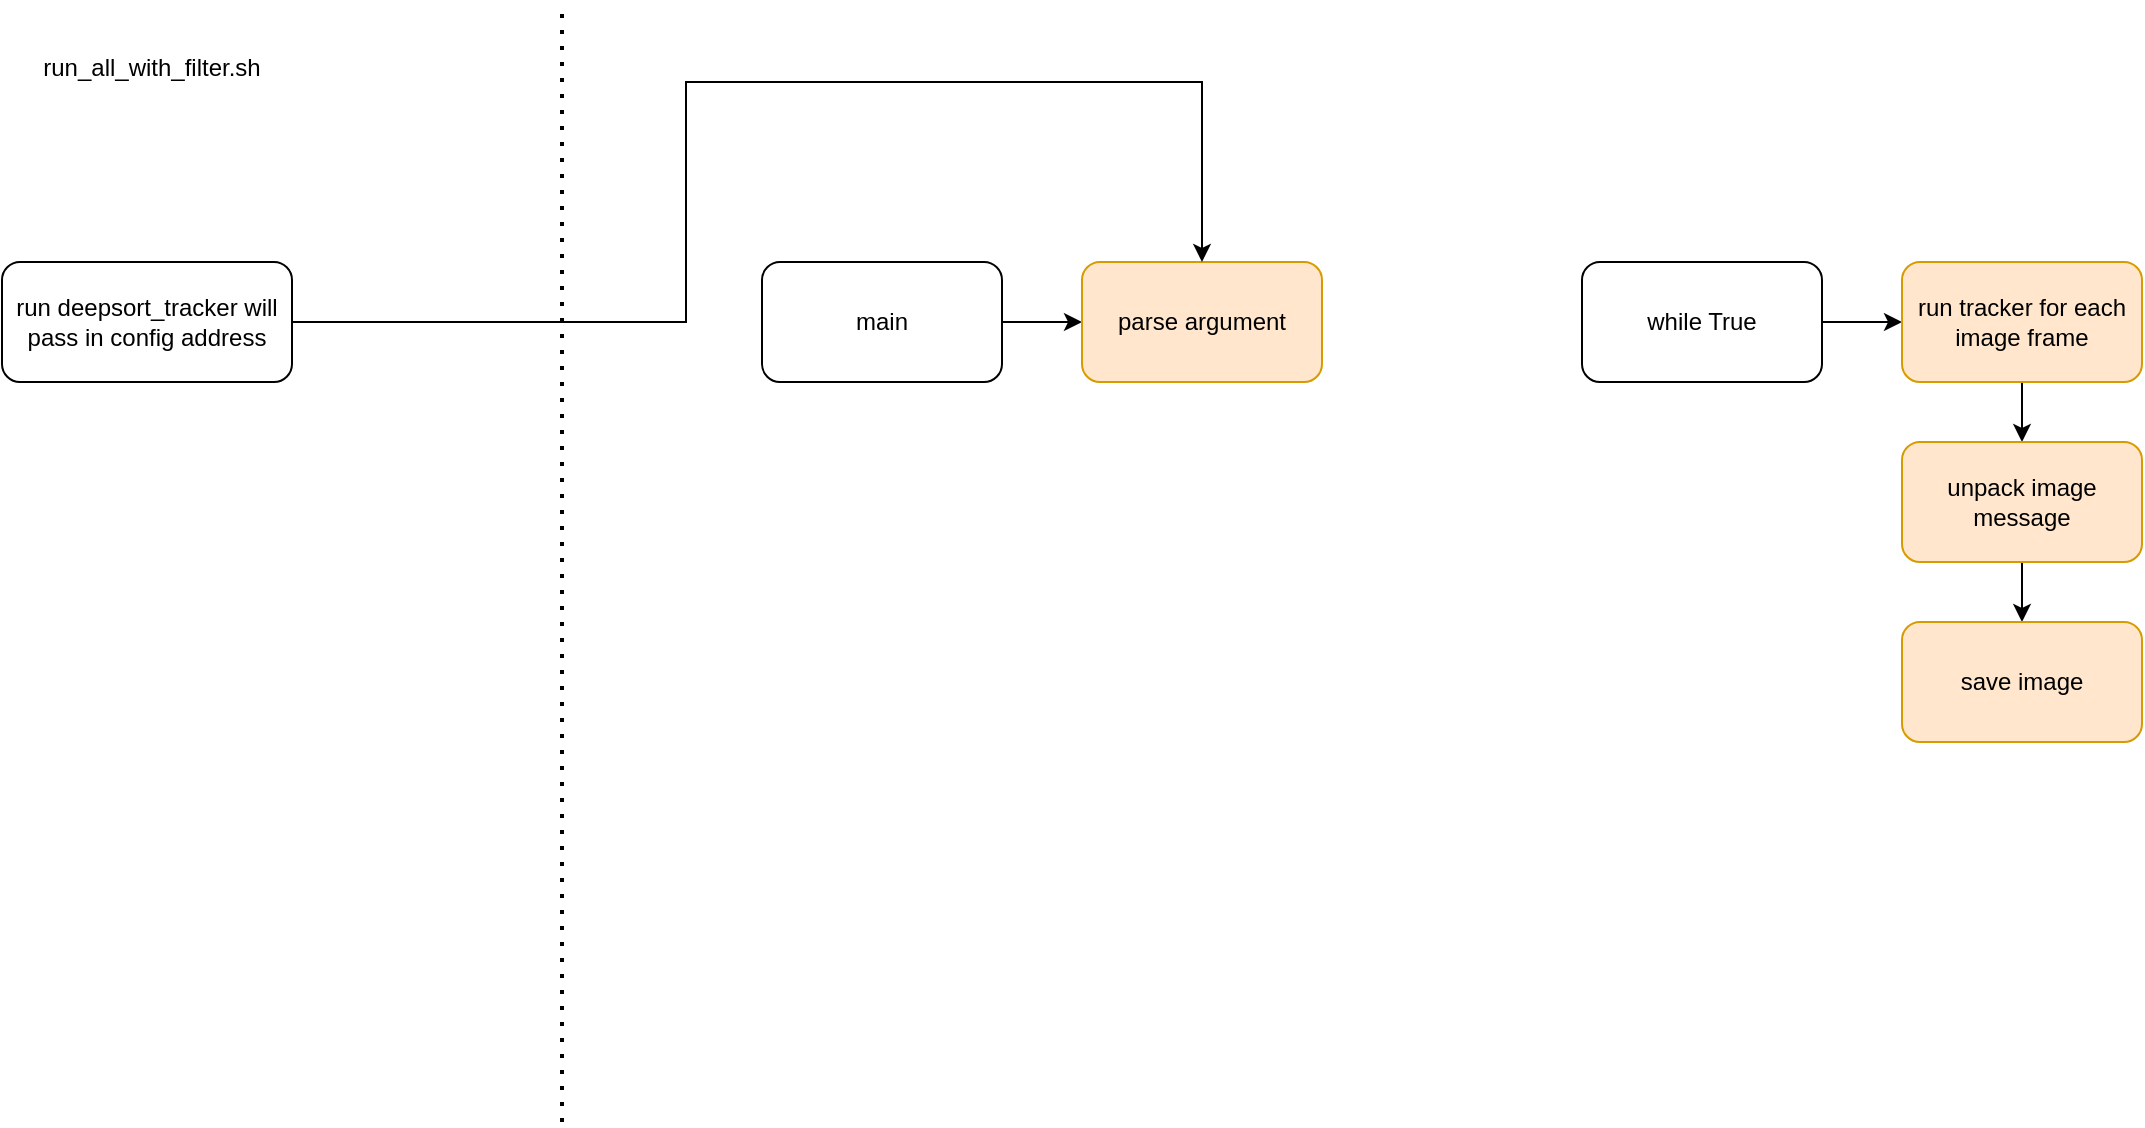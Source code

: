 <mxfile version="15.3.1" type="github" pages="2">
  <diagram id="z9VBtLRhlUXzMVaHbMtI" name="main flow">
    <mxGraphModel dx="1117" dy="623" grid="1" gridSize="10" guides="1" tooltips="1" connect="1" arrows="1" fold="1" page="1" pageScale="1" pageWidth="827" pageHeight="1169" math="0" shadow="0">
      <root>
        <mxCell id="B_GnHp5OnjGxpJIFUtSa-0" />
        <mxCell id="B_GnHp5OnjGxpJIFUtSa-1" parent="B_GnHp5OnjGxpJIFUtSa-0" />
        <mxCell id="B_GnHp5OnjGxpJIFUtSa-5" style="edgeStyle=orthogonalEdgeStyle;rounded=0;orthogonalLoop=1;jettySize=auto;html=1;" edge="1" parent="B_GnHp5OnjGxpJIFUtSa-1" source="B_GnHp5OnjGxpJIFUtSa-2" target="B_GnHp5OnjGxpJIFUtSa-4">
          <mxGeometry relative="1" as="geometry" />
        </mxCell>
        <mxCell id="B_GnHp5OnjGxpJIFUtSa-2" value="while True" style="rounded=1;whiteSpace=wrap;html=1;" vertex="1" parent="B_GnHp5OnjGxpJIFUtSa-1">
          <mxGeometry x="870" y="150" width="120" height="60" as="geometry" />
        </mxCell>
        <mxCell id="B_GnHp5OnjGxpJIFUtSa-7" style="edgeStyle=orthogonalEdgeStyle;rounded=0;orthogonalLoop=1;jettySize=auto;html=1;" edge="1" parent="B_GnHp5OnjGxpJIFUtSa-1" source="B_GnHp5OnjGxpJIFUtSa-4" target="B_GnHp5OnjGxpJIFUtSa-6">
          <mxGeometry relative="1" as="geometry" />
        </mxCell>
        <mxCell id="B_GnHp5OnjGxpJIFUtSa-4" value="run tracker for each image frame" style="rounded=1;whiteSpace=wrap;html=1;fillColor=#ffe6cc;strokeColor=#d79b00;" vertex="1" parent="B_GnHp5OnjGxpJIFUtSa-1">
          <mxGeometry x="1030" y="150" width="120" height="60" as="geometry" />
        </mxCell>
        <mxCell id="B_GnHp5OnjGxpJIFUtSa-9" style="edgeStyle=orthogonalEdgeStyle;rounded=0;orthogonalLoop=1;jettySize=auto;html=1;" edge="1" parent="B_GnHp5OnjGxpJIFUtSa-1" source="B_GnHp5OnjGxpJIFUtSa-6" target="B_GnHp5OnjGxpJIFUtSa-8">
          <mxGeometry relative="1" as="geometry" />
        </mxCell>
        <mxCell id="B_GnHp5OnjGxpJIFUtSa-6" value="unpack image message" style="rounded=1;whiteSpace=wrap;html=1;fillColor=#ffe6cc;strokeColor=#d79b00;" vertex="1" parent="B_GnHp5OnjGxpJIFUtSa-1">
          <mxGeometry x="1030" y="240" width="120" height="60" as="geometry" />
        </mxCell>
        <mxCell id="B_GnHp5OnjGxpJIFUtSa-8" value="save image" style="rounded=1;whiteSpace=wrap;html=1;fillColor=#ffe6cc;strokeColor=#d79b00;" vertex="1" parent="B_GnHp5OnjGxpJIFUtSa-1">
          <mxGeometry x="1030" y="330" width="120" height="60" as="geometry" />
        </mxCell>
        <mxCell id="B_GnHp5OnjGxpJIFUtSa-12" style="edgeStyle=orthogonalEdgeStyle;rounded=0;orthogonalLoop=1;jettySize=auto;html=1;entryX=0;entryY=0.5;entryDx=0;entryDy=0;" edge="1" parent="B_GnHp5OnjGxpJIFUtSa-1" source="B_GnHp5OnjGxpJIFUtSa-10" target="B_GnHp5OnjGxpJIFUtSa-11">
          <mxGeometry relative="1" as="geometry" />
        </mxCell>
        <mxCell id="B_GnHp5OnjGxpJIFUtSa-10" value="main" style="rounded=1;whiteSpace=wrap;html=1;" vertex="1" parent="B_GnHp5OnjGxpJIFUtSa-1">
          <mxGeometry x="460" y="150" width="120" height="60" as="geometry" />
        </mxCell>
        <mxCell id="B_GnHp5OnjGxpJIFUtSa-11" value="parse argument" style="rounded=1;whiteSpace=wrap;html=1;fillColor=#ffe6cc;strokeColor=#d79b00;" vertex="1" parent="B_GnHp5OnjGxpJIFUtSa-1">
          <mxGeometry x="620" y="150" width="120" height="60" as="geometry" />
        </mxCell>
        <mxCell id="B_GnHp5OnjGxpJIFUtSa-13" value="" style="endArrow=none;dashed=1;html=1;dashPattern=1 3;strokeWidth=2;" edge="1" parent="B_GnHp5OnjGxpJIFUtSa-1">
          <mxGeometry width="50" height="50" relative="1" as="geometry">
            <mxPoint x="360" y="580" as="sourcePoint" />
            <mxPoint x="360" y="20" as="targetPoint" />
          </mxGeometry>
        </mxCell>
        <mxCell id="B_GnHp5OnjGxpJIFUtSa-14" value="run_all_with_filter.sh" style="text;html=1;strokeColor=none;fillColor=none;align=center;verticalAlign=middle;whiteSpace=wrap;rounded=0;" vertex="1" parent="B_GnHp5OnjGxpJIFUtSa-1">
          <mxGeometry x="90" y="20" width="130" height="65" as="geometry" />
        </mxCell>
        <mxCell id="B_GnHp5OnjGxpJIFUtSa-16" style="edgeStyle=orthogonalEdgeStyle;rounded=0;orthogonalLoop=1;jettySize=auto;html=1;entryX=0.5;entryY=0;entryDx=0;entryDy=0;" edge="1" parent="B_GnHp5OnjGxpJIFUtSa-1" source="B_GnHp5OnjGxpJIFUtSa-15" target="B_GnHp5OnjGxpJIFUtSa-11">
          <mxGeometry relative="1" as="geometry">
            <Array as="points">
              <mxPoint x="422" y="180" />
              <mxPoint x="422" y="60" />
              <mxPoint x="680" y="60" />
            </Array>
          </mxGeometry>
        </mxCell>
        <mxCell id="B_GnHp5OnjGxpJIFUtSa-15" value="run deepsort_tracker will pass in config address" style="rounded=1;whiteSpace=wrap;html=1;" vertex="1" parent="B_GnHp5OnjGxpJIFUtSa-1">
          <mxGeometry x="80" y="150" width="145" height="60" as="geometry" />
        </mxCell>
      </root>
    </mxGraphModel>
  </diagram>
  <diagram id="z7T73s2i-OFT3F3iAoDb" name="Page-1">
    <mxGraphModel dx="1955" dy="1090" grid="1" gridSize="10" guides="1" tooltips="1" connect="1" arrows="1" fold="1" page="1" pageScale="1" pageWidth="827" pageHeight="1169" math="0" shadow="0">
      <root>
        <mxCell id="0" />
        <mxCell id="1" parent="0" />
        <mxCell id="UH2d_EVZu4zvosDESQFh-3" value="" style="edgeStyle=orthogonalEdgeStyle;rounded=0;orthogonalLoop=1;jettySize=auto;html=1;" parent="1" source="UH2d_EVZu4zvosDESQFh-1" target="UH2d_EVZu4zvosDESQFh-2" edge="1">
          <mxGeometry relative="1" as="geometry" />
        </mxCell>
        <mxCell id="UH2d_EVZu4zvosDESQFh-1" value="run tracker for each image frame" style="rounded=1;whiteSpace=wrap;html=1;" parent="1" vertex="1">
          <mxGeometry x="70" y="100" width="120" height="60" as="geometry" />
        </mxCell>
        <mxCell id="UH2d_EVZu4zvosDESQFh-5" value="" style="edgeStyle=orthogonalEdgeStyle;rounded=0;orthogonalLoop=1;jettySize=auto;html=1;" parent="1" source="UH2d_EVZu4zvosDESQFh-2" target="UH2d_EVZu4zvosDESQFh-4" edge="1">
          <mxGeometry relative="1" as="geometry" />
        </mxCell>
        <mxCell id="UH2d_EVZu4zvosDESQFh-39" value="" style="edgeStyle=orthogonalEdgeStyle;rounded=0;orthogonalLoop=1;jettySize=auto;html=1;" parent="1" source="UH2d_EVZu4zvosDESQFh-2" target="UH2d_EVZu4zvosDESQFh-38" edge="1">
          <mxGeometry relative="1" as="geometry" />
        </mxCell>
        <mxCell id="UH2d_EVZu4zvosDESQFh-2" value="construct image frames" style="whiteSpace=wrap;html=1;rounded=1;" parent="1" vertex="1">
          <mxGeometry x="70" y="240" width="120" height="60" as="geometry" />
        </mxCell>
        <mxCell id="UH2d_EVZu4zvosDESQFh-9" value="" style="edgeStyle=orthogonalEdgeStyle;rounded=0;orthogonalLoop=1;jettySize=auto;html=1;" parent="1" source="UH2d_EVZu4zvosDESQFh-4" target="UH2d_EVZu4zvosDESQFh-8" edge="1">
          <mxGeometry relative="1" as="geometry" />
        </mxCell>
        <mxCell id="UH2d_EVZu4zvosDESQFh-4" value="output_image_frame&lt;br&gt;//init&amp;nbsp;" style="whiteSpace=wrap;html=1;rounded=1;" parent="1" vertex="1">
          <mxGeometry x="70" y="380" width="120" height="60" as="geometry" />
        </mxCell>
        <mxCell id="UH2d_EVZu4zvosDESQFh-7" value="878 - 1222 更改continue" style="shape=parallelogram;perimeter=parallelogramPerimeter;whiteSpace=wrap;html=1;fixedSize=1;" parent="1" vertex="1">
          <mxGeometry x="530" y="150" width="120" height="60" as="geometry" />
        </mxCell>
        <mxCell id="UH2d_EVZu4zvosDESQFh-8" value="Update track_id alias&lt;br&gt;//update output_image_frame&lt;br&gt;" style="whiteSpace=wrap;html=1;rounded=1;" parent="1" vertex="1">
          <mxGeometry x="70" y="520" width="120" height="60" as="geometry" />
        </mxCell>
        <mxCell id="UH2d_EVZu4zvosDESQFh-23" style="edgeStyle=orthogonalEdgeStyle;rounded=0;orthogonalLoop=1;jettySize=auto;html=1;entryX=0.5;entryY=0;entryDx=0;entryDy=0;" parent="1" source="UH2d_EVZu4zvosDESQFh-10" target="UH2d_EVZu4zvosDESQFh-14" edge="1">
          <mxGeometry relative="1" as="geometry" />
        </mxCell>
        <mxCell id="UH2d_EVZu4zvosDESQFh-10" value="input_image_frame&lt;br&gt;//line 747, data input&amp;nbsp;" style="shape=parallelogram;perimeter=parallelogramPerimeter;whiteSpace=wrap;html=1;fixedSize=1;" parent="1" vertex="1">
          <mxGeometry x="668" y="350" width="164" height="82" as="geometry" />
        </mxCell>
        <mxCell id="UH2d_EVZu4zvosDESQFh-11" value="object type is defined in &quot;tracker.proto&quot; and &quot;sensor fuse.proto&quot;" style="shape=parallelogram;perimeter=parallelogramPerimeter;whiteSpace=wrap;html=1;fixedSize=1;" parent="1" vertex="1">
          <mxGeometry x="1040" y="374" width="170" height="60" as="geometry" />
        </mxCell>
        <mxCell id="UH2d_EVZu4zvosDESQFh-12" value="record if object is in input object line 971" style="shape=parallelogram;perimeter=parallelogramPerimeter;whiteSpace=wrap;html=1;fixedSize=1;" parent="1" vertex="1">
          <mxGeometry x="400" y="460" width="120" height="60" as="geometry" />
        </mxCell>
        <mxCell id="UH2d_EVZu4zvosDESQFh-16" style="edgeStyle=orthogonalEdgeStyle;rounded=0;orthogonalLoop=1;jettySize=auto;html=1;exitX=0.5;exitY=1;exitDx=0;exitDy=0;entryX=0.5;entryY=0;entryDx=0;entryDy=0;" parent="1" source="UH2d_EVZu4zvosDESQFh-14" target="UH2d_EVZu4zvosDESQFh-15" edge="1">
          <mxGeometry relative="1" as="geometry" />
        </mxCell>
        <mxCell id="UH2d_EVZu4zvosDESQFh-24" style="edgeStyle=orthogonalEdgeStyle;rounded=0;orthogonalLoop=1;jettySize=auto;html=1;entryX=0.5;entryY=0;entryDx=0;entryDy=0;" parent="1" source="UH2d_EVZu4zvosDESQFh-14" target="UH2d_EVZu4zvosDESQFh-28" edge="1">
          <mxGeometry relative="1" as="geometry" />
        </mxCell>
        <mxCell id="UH2d_EVZu4zvosDESQFh-14" value="&lt;span&gt;check if input objs is in output ID list&lt;/span&gt;" style="rhombus;whiteSpace=wrap;html=1;" parent="1" vertex="1">
          <mxGeometry x="710" y="470" width="80" height="80" as="geometry" />
        </mxCell>
        <mxCell id="UH2d_EVZu4zvosDESQFh-15" value="pass" style="shape=parallelogram;perimeter=parallelogramPerimeter;whiteSpace=wrap;html=1;fixedSize=1;" parent="1" vertex="1">
          <mxGeometry x="770" y="600" width="120" height="60" as="geometry" />
        </mxCell>
        <mxCell id="UH2d_EVZu4zvosDESQFh-17" value="yes" style="text;html=1;strokeColor=none;fillColor=none;align=center;verticalAlign=middle;whiteSpace=wrap;rounded=0;" parent="1" vertex="1">
          <mxGeometry x="780" y="550" width="40" height="20" as="geometry" />
        </mxCell>
        <mxCell id="UH2d_EVZu4zvosDESQFh-18" value="add objs to output list&lt;br&gt;{&lt;br&gt;fill in all require element&lt;br&gt;}" style="shape=parallelogram;perimeter=parallelogramPerimeter;whiteSpace=wrap;html=1;fixedSize=1;" parent="1" vertex="1">
          <mxGeometry x="580" y="720" width="140" height="70" as="geometry" />
        </mxCell>
        <mxCell id="UH2d_EVZu4zvosDESQFh-21" value="set &quot;if seen this object or not list &quot;&lt;br&gt;//to record if object is in output msg" style="shape=parallelogram;perimeter=parallelogramPerimeter;whiteSpace=wrap;html=1;fixedSize=1;fillColor=#ffe6cc;strokeColor=#d79b00;" parent="1" vertex="1">
          <mxGeometry x="410" y="380" width="120" height="60" as="geometry" />
        </mxCell>
        <mxCell id="UH2d_EVZu4zvosDESQFh-22" value="set &quot;if seen this object or not list &quot;&lt;br&gt;//to record if object is in out put msg" style="shape=parallelogram;perimeter=parallelogramPerimeter;whiteSpace=wrap;html=1;fixedSize=1;" parent="1" vertex="1">
          <mxGeometry x="70" y="680" width="120" height="60" as="geometry" />
        </mxCell>
        <mxCell id="UH2d_EVZu4zvosDESQFh-25" value="no&lt;br&gt;" style="text;html=1;strokeColor=none;fillColor=none;align=center;verticalAlign=middle;whiteSpace=wrap;rounded=0;" parent="1" vertex="1">
          <mxGeometry x="670" y="555" width="40" height="20" as="geometry" />
        </mxCell>
        <mxCell id="UH2d_EVZu4zvosDESQFh-32" style="edgeStyle=orthogonalEdgeStyle;rounded=0;orthogonalLoop=1;jettySize=auto;html=1;" parent="1" source="UH2d_EVZu4zvosDESQFh-28" target="UH2d_EVZu4zvosDESQFh-18" edge="1">
          <mxGeometry relative="1" as="geometry" />
        </mxCell>
        <mxCell id="UH2d_EVZu4zvosDESQFh-28" value="record it &quot;ci&quot; (it is in which image -&amp;gt; which object)" style="whiteSpace=wrap;html=1;" parent="1" vertex="1">
          <mxGeometry x="590" y="620" width="120" height="60" as="geometry" />
        </mxCell>
        <mxCell id="UH2d_EVZu4zvosDESQFh-33" value="todo steps" style="text;html=1;strokeColor=none;fillColor=none;align=center;verticalAlign=middle;whiteSpace=wrap;rounded=0;" parent="1" vertex="1">
          <mxGeometry x="440" y="340" width="70" height="20" as="geometry" />
        </mxCell>
        <mxCell id="UH2d_EVZu4zvosDESQFh-34" value="to iterate output objects, to see if there is any lost&amp;nbsp;" style="shape=parallelogram;perimeter=parallelogramPerimeter;whiteSpace=wrap;html=1;fixedSize=1;" parent="1" vertex="1">
          <mxGeometry x="380" y="540" width="140" height="70" as="geometry" />
        </mxCell>
        <mxCell id="UH2d_EVZu4zvosDESQFh-35" value="add lost object with require data fill in" style="shape=parallelogram;perimeter=parallelogramPerimeter;whiteSpace=wrap;html=1;fixedSize=1;" parent="1" vertex="1">
          <mxGeometry x="370" y="620" width="140" height="70" as="geometry" />
        </mxCell>
        <mxCell id="UH2d_EVZu4zvosDESQFh-36" value="things to notice&amp;nbsp;" style="text;html=1;strokeColor=none;fillColor=none;align=center;verticalAlign=middle;whiteSpace=wrap;rounded=0;" parent="1" vertex="1">
          <mxGeometry x="1080" y="344" width="90" height="20" as="geometry" />
        </mxCell>
        <mxCell id="UH2d_EVZu4zvosDESQFh-37" value="set &quot;#yc &quot; as my&amp;nbsp;annotation start" style="shape=parallelogram;perimeter=parallelogramPerimeter;whiteSpace=wrap;html=1;fixedSize=1;" parent="1" vertex="1">
          <mxGeometry x="1040" y="450" width="170" height="60" as="geometry" />
        </mxCell>
        <mxCell id="UH2d_EVZu4zvosDESQFh-41" value="" style="edgeStyle=orthogonalEdgeStyle;rounded=0;orthogonalLoop=1;jettySize=auto;html=1;" parent="1" source="UH2d_EVZu4zvosDESQFh-38" target="UH2d_EVZu4zvosDESQFh-40" edge="1">
          <mxGeometry relative="1" as="geometry" />
        </mxCell>
        <mxCell id="UH2d_EVZu4zvosDESQFh-38" value="iterate every images" style="whiteSpace=wrap;html=1;rounded=1;" parent="1" vertex="1">
          <mxGeometry x="220" y="240" width="120" height="60" as="geometry" />
        </mxCell>
        <mxCell id="UH2d_EVZu4zvosDESQFh-40" value="iterate every track" style="whiteSpace=wrap;html=1;rounded=1;" parent="1" vertex="1">
          <mxGeometry x="220" y="320" width="120" height="60" as="geometry" />
        </mxCell>
        <mxCell id="UH2d_EVZu4zvosDESQFh-42" value="&quot;ci&quot; data is every images have 0~5" style="shape=parallelogram;perimeter=parallelogramPerimeter;whiteSpace=wrap;html=1;fixedSize=1;" parent="1" vertex="1">
          <mxGeometry x="1040" y="530" width="170" height="60" as="geometry" />
        </mxCell>
        <mxCell id="UH2d_EVZu4zvosDESQFh-43" value="set &quot;#yh &quot; as 羿宏 annotation start" style="shape=parallelogram;perimeter=parallelogramPerimeter;whiteSpace=wrap;html=1;fixedSize=1;" parent="1" vertex="1">
          <mxGeometry x="1040" y="600" width="170" height="60" as="geometry" />
        </mxCell>
        <mxCell id="UH2d_EVZu4zvosDESQFh-44" value="data structure is image -&amp;gt; objects(only get which that included cluster ID inside)" style="shape=parallelogram;perimeter=parallelogramPerimeter;whiteSpace=wrap;html=1;fixedSize=1;" parent="1" vertex="1">
          <mxGeometry x="1040" y="680" width="170" height="60" as="geometry" />
        </mxCell>
        <mxCell id="UH2d_EVZu4zvosDESQFh-47" value="Question&amp;nbsp;&lt;br&gt;1. Do I still need to edit the continue?" style="shape=parallelogram;perimeter=parallelogramPerimeter;whiteSpace=wrap;html=1;fixedSize=1;" parent="1" vertex="1">
          <mxGeometry x="50" y="887" width="216" height="108" as="geometry" />
        </mxCell>
        <mxCell id="g4VdtKFu66ETdVkpfVfH-1" value="Question&amp;nbsp;&lt;br&gt;1. From line 905, the for loop is not in the order of &quot;object&quot;, then how can I track which object have ever been seem" style="shape=parallelogram;perimeter=parallelogramPerimeter;whiteSpace=wrap;html=1;fixedSize=1;" parent="1" vertex="1">
          <mxGeometry x="40" y="1020" width="216" height="108" as="geometry" />
        </mxCell>
      </root>
    </mxGraphModel>
  </diagram>
</mxfile>
